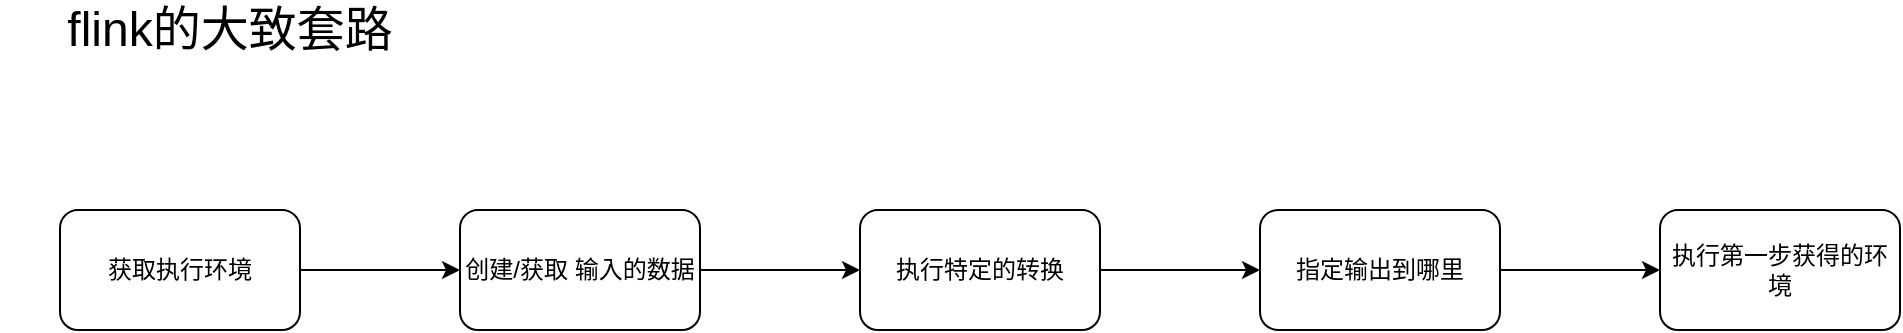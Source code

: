 <mxfile version="12.4.8" type="github">
  <diagram id="WI9T0HZ2pTsCkuznbFz-" name="Page-1">
    <mxGraphModel dx="1287" dy="513" grid="1" gridSize="10" guides="1" tooltips="1" connect="1" arrows="1" fold="1" page="1" pageScale="1" pageWidth="1169" pageHeight="827" math="0" shadow="0">
      <root>
        <mxCell id="0"/>
        <mxCell id="1" parent="0"/>
        <mxCell id="YNtNwSOMHbU0ZXok-y7X-3" value="" style="edgeStyle=orthogonalEdgeStyle;rounded=0;orthogonalLoop=1;jettySize=auto;html=1;" edge="1" parent="1" source="YNtNwSOMHbU0ZXok-y7X-1" target="YNtNwSOMHbU0ZXok-y7X-2">
          <mxGeometry relative="1" as="geometry"/>
        </mxCell>
        <mxCell id="YNtNwSOMHbU0ZXok-y7X-1" value="获取执行环境" style="rounded=1;whiteSpace=wrap;html=1;" vertex="1" parent="1">
          <mxGeometry x="150" y="200" width="120" height="60" as="geometry"/>
        </mxCell>
        <mxCell id="YNtNwSOMHbU0ZXok-y7X-5" value="" style="edgeStyle=orthogonalEdgeStyle;rounded=0;orthogonalLoop=1;jettySize=auto;html=1;" edge="1" parent="1" source="YNtNwSOMHbU0ZXok-y7X-2" target="YNtNwSOMHbU0ZXok-y7X-4">
          <mxGeometry relative="1" as="geometry"/>
        </mxCell>
        <mxCell id="YNtNwSOMHbU0ZXok-y7X-2" value="创建/获取 输入的数据" style="rounded=1;whiteSpace=wrap;html=1;" vertex="1" parent="1">
          <mxGeometry x="350" y="200" width="120" height="60" as="geometry"/>
        </mxCell>
        <mxCell id="YNtNwSOMHbU0ZXok-y7X-7" value="" style="edgeStyle=orthogonalEdgeStyle;rounded=0;orthogonalLoop=1;jettySize=auto;html=1;" edge="1" parent="1" source="YNtNwSOMHbU0ZXok-y7X-4" target="YNtNwSOMHbU0ZXok-y7X-6">
          <mxGeometry relative="1" as="geometry"/>
        </mxCell>
        <mxCell id="YNtNwSOMHbU0ZXok-y7X-4" value="执行特定的转换" style="rounded=1;whiteSpace=wrap;html=1;" vertex="1" parent="1">
          <mxGeometry x="550" y="200" width="120" height="60" as="geometry"/>
        </mxCell>
        <mxCell id="YNtNwSOMHbU0ZXok-y7X-9" value="" style="edgeStyle=orthogonalEdgeStyle;rounded=0;orthogonalLoop=1;jettySize=auto;html=1;" edge="1" parent="1" source="YNtNwSOMHbU0ZXok-y7X-6" target="YNtNwSOMHbU0ZXok-y7X-8">
          <mxGeometry relative="1" as="geometry"/>
        </mxCell>
        <mxCell id="YNtNwSOMHbU0ZXok-y7X-6" value="指定输出到哪里" style="rounded=1;whiteSpace=wrap;html=1;" vertex="1" parent="1">
          <mxGeometry x="750" y="200" width="120" height="60" as="geometry"/>
        </mxCell>
        <mxCell id="YNtNwSOMHbU0ZXok-y7X-8" value="执行第一步获得的环境" style="rounded=1;whiteSpace=wrap;html=1;" vertex="1" parent="1">
          <mxGeometry x="950" y="200" width="120" height="60" as="geometry"/>
        </mxCell>
        <mxCell id="YNtNwSOMHbU0ZXok-y7X-10" value="&lt;font style=&quot;font-size: 24px&quot;&gt;flink的大致套路&lt;/font&gt;" style="text;html=1;strokeColor=none;fillColor=none;align=center;verticalAlign=middle;whiteSpace=wrap;rounded=0;" vertex="1" parent="1">
          <mxGeometry x="120" y="100" width="230" height="20" as="geometry"/>
        </mxCell>
      </root>
    </mxGraphModel>
  </diagram>
</mxfile>
